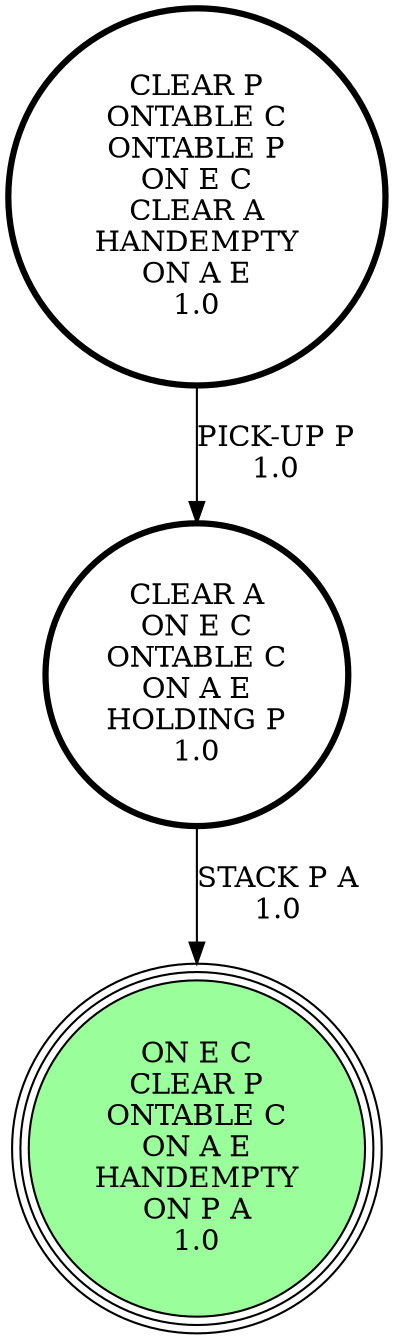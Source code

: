 digraph {
"CLEAR P\nONTABLE C\nONTABLE P\nON E C\nCLEAR A\nHANDEMPTY\nON A E\n1.0\n" -> "CLEAR A\nON E C\nONTABLE C\nON A E\nHOLDING P\n1.0\n"[label="PICK-UP P\n1.0\n"];
"CLEAR A\nON E C\nONTABLE C\nON A E\nHOLDING P\n1.0\n" -> "ON E C\nCLEAR P\nONTABLE C\nON A E\nHANDEMPTY\nON P A\n1.0\n"[label="STACK P A\n1.0\n"];
"ON E C\nCLEAR P\nONTABLE C\nON A E\nHANDEMPTY\nON P A\n1.0\n" [shape=circle, style=filled, fillcolor=palegreen1, peripheries=3];
"CLEAR A\nON E C\nONTABLE C\nON A E\nHOLDING P\n1.0\n" [shape=circle, penwidth=3];
"CLEAR P\nONTABLE C\nONTABLE P\nON E C\nCLEAR A\nHANDEMPTY\nON A E\n1.0\n" [shape=circle, penwidth=3];
"ON E C\nCLEAR P\nONTABLE C\nON A E\nHANDEMPTY\nON P A\n1.0\n" [shape=circle, style=filled, fillcolor=palegreen1, peripheries=3];
}
